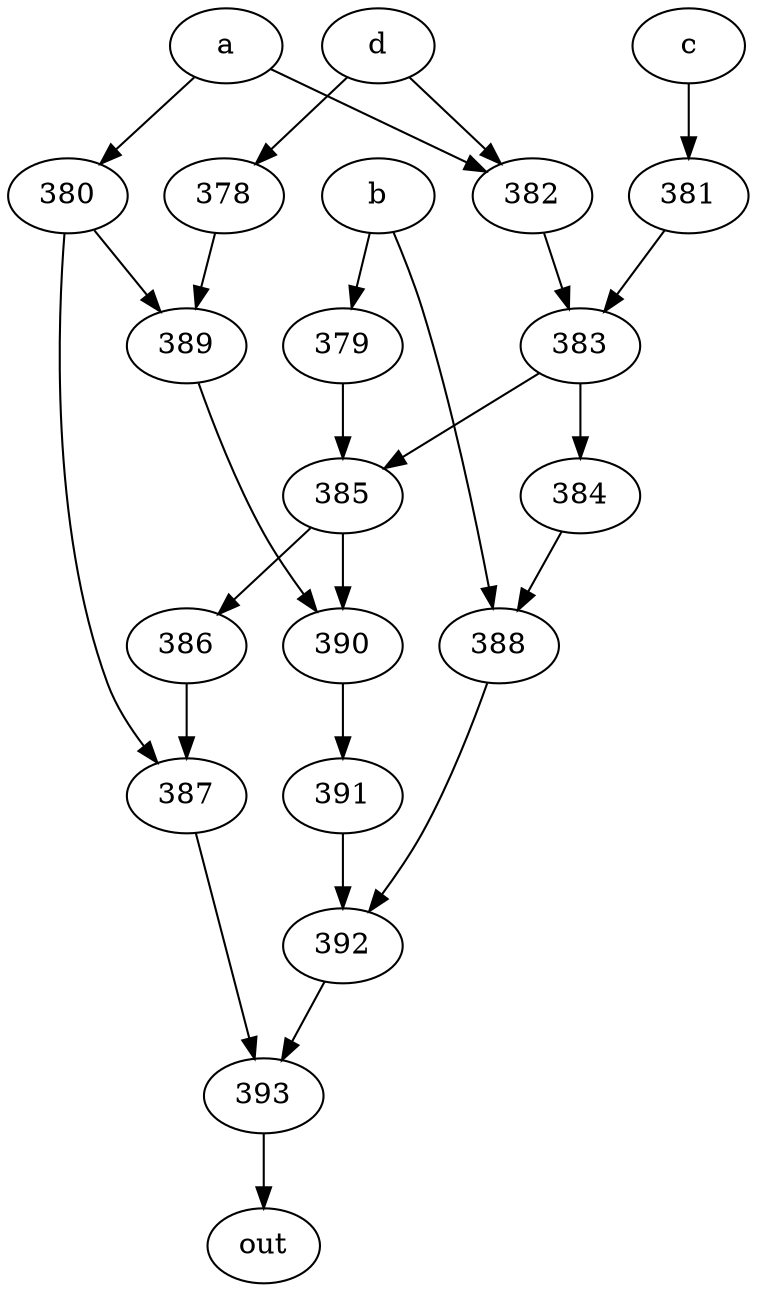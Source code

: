 strict digraph "" {
	393 -> out;
	a -> 380;
	a -> 382;
	380 -> 387;
	380 -> 389;
	382 -> 383;
	387 -> 393;
	389 -> 390;
	383 -> 385;
	383 -> 384;
	b -> 379;
	b -> 388;
	379 -> 385;
	388 -> 392;
	385 -> 390;
	385 -> 386;
	392 -> 393;
	c -> 381;
	381 -> 383;
	d -> 382;
	d -> 378;
	378 -> 389;
	390 -> 391;
	386 -> 387;
	384 -> 388;
	391 -> 392;
}
